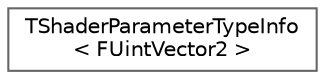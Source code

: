 digraph "Graphical Class Hierarchy"
{
 // INTERACTIVE_SVG=YES
 // LATEX_PDF_SIZE
  bgcolor="transparent";
  edge [fontname=Helvetica,fontsize=10,labelfontname=Helvetica,labelfontsize=10];
  node [fontname=Helvetica,fontsize=10,shape=box,height=0.2,width=0.4];
  rankdir="LR";
  Node0 [id="Node000000",label="TShaderParameterTypeInfo\l\< FUintVector2 \>",height=0.2,width=0.4,color="grey40", fillcolor="white", style="filled",URL="$d2/df5/structTShaderParameterTypeInfo_3_01FUintVector2_01_4.html",tooltip=" "];
}
